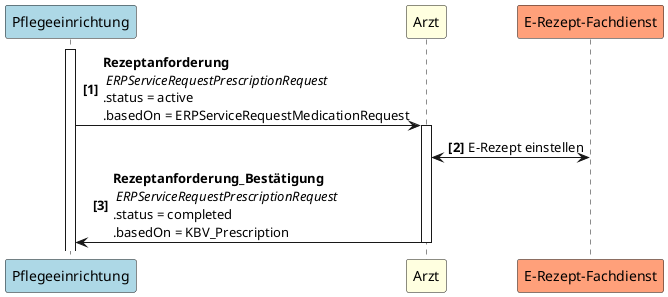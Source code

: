 @startuml UC3
autonumber "<b>[0]"
participant Pflegeeinrichtung as PE #LightBlue
participant Arzt as A #LightYellow
participant "E-Rezept-Fachdienst" as FD #LightSalmon

activate PE
PE -> A++: <b>Rezeptanforderung\n <i>ERPServiceRequestPrescriptionRequest  \n.status = active \n.basedOn = ERPServiceRequestMedicationRequest
A <-> FD: E-Rezept einstellen
A -> PE--: <b>Rezeptanforderung_Bestätigung\n <i>ERPServiceRequestPrescriptionRequest  \n.status = completed \n.basedOn = KBV_Prescription
@enduml